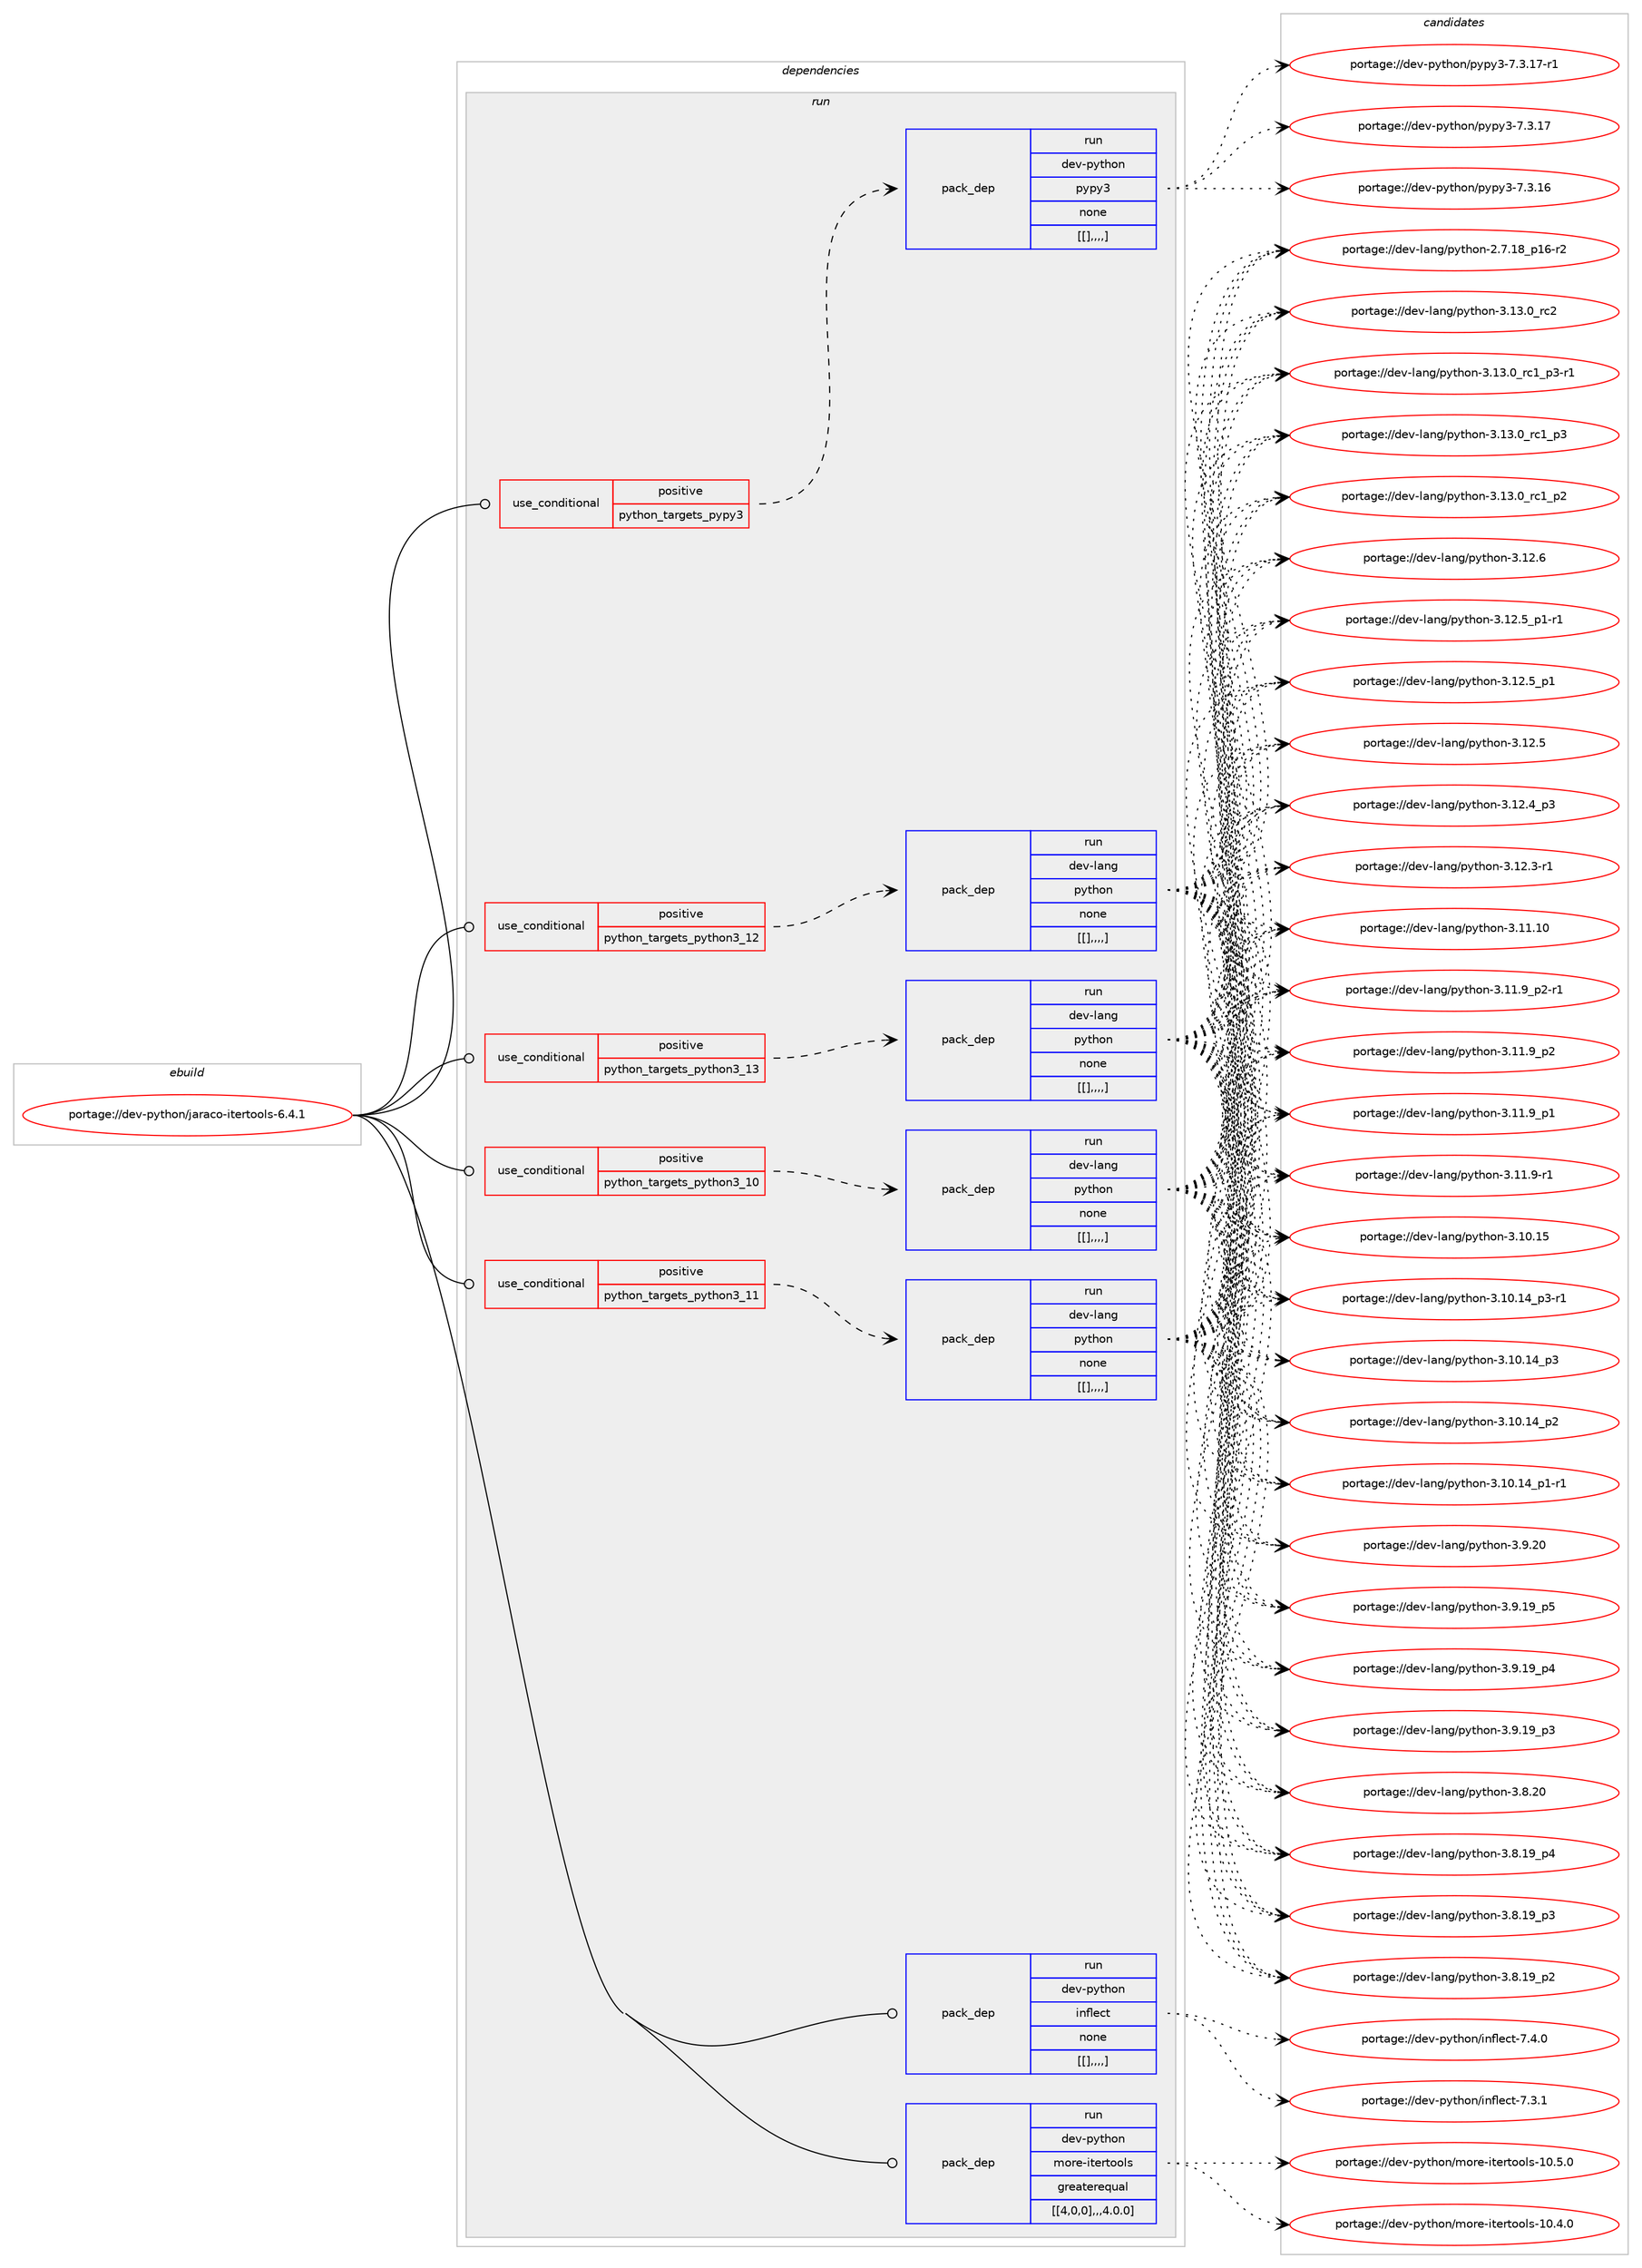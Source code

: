 digraph prolog {

# *************
# Graph options
# *************

newrank=true;
concentrate=true;
compound=true;
graph [rankdir=LR,fontname=Helvetica,fontsize=10,ranksep=1.5];#, ranksep=2.5, nodesep=0.2];
edge  [arrowhead=vee];
node  [fontname=Helvetica,fontsize=10];

# **********
# The ebuild
# **********

subgraph cluster_leftcol {
color=gray;
label=<<i>ebuild</i>>;
id [label="portage://dev-python/jaraco-itertools-6.4.1", color=red, width=4, href="../dev-python/jaraco-itertools-6.4.1.svg"];
}

# ****************
# The dependencies
# ****************

subgraph cluster_midcol {
color=gray;
label=<<i>dependencies</i>>;
subgraph cluster_compile {
fillcolor="#eeeeee";
style=filled;
label=<<i>compile</i>>;
}
subgraph cluster_compileandrun {
fillcolor="#eeeeee";
style=filled;
label=<<i>compile and run</i>>;
}
subgraph cluster_run {
fillcolor="#eeeeee";
style=filled;
label=<<i>run</i>>;
subgraph cond34383 {
dependency149710 [label=<<TABLE BORDER="0" CELLBORDER="1" CELLSPACING="0" CELLPADDING="4"><TR><TD ROWSPAN="3" CELLPADDING="10">use_conditional</TD></TR><TR><TD>positive</TD></TR><TR><TD>python_targets_pypy3</TD></TR></TABLE>>, shape=none, color=red];
subgraph pack114109 {
dependency149711 [label=<<TABLE BORDER="0" CELLBORDER="1" CELLSPACING="0" CELLPADDING="4" WIDTH="220"><TR><TD ROWSPAN="6" CELLPADDING="30">pack_dep</TD></TR><TR><TD WIDTH="110">run</TD></TR><TR><TD>dev-python</TD></TR><TR><TD>pypy3</TD></TR><TR><TD>none</TD></TR><TR><TD>[[],,,,]</TD></TR></TABLE>>, shape=none, color=blue];
}
dependency149710:e -> dependency149711:w [weight=20,style="dashed",arrowhead="vee"];
}
id:e -> dependency149710:w [weight=20,style="solid",arrowhead="odot"];
subgraph cond34384 {
dependency149712 [label=<<TABLE BORDER="0" CELLBORDER="1" CELLSPACING="0" CELLPADDING="4"><TR><TD ROWSPAN="3" CELLPADDING="10">use_conditional</TD></TR><TR><TD>positive</TD></TR><TR><TD>python_targets_python3_10</TD></TR></TABLE>>, shape=none, color=red];
subgraph pack114110 {
dependency149713 [label=<<TABLE BORDER="0" CELLBORDER="1" CELLSPACING="0" CELLPADDING="4" WIDTH="220"><TR><TD ROWSPAN="6" CELLPADDING="30">pack_dep</TD></TR><TR><TD WIDTH="110">run</TD></TR><TR><TD>dev-lang</TD></TR><TR><TD>python</TD></TR><TR><TD>none</TD></TR><TR><TD>[[],,,,]</TD></TR></TABLE>>, shape=none, color=blue];
}
dependency149712:e -> dependency149713:w [weight=20,style="dashed",arrowhead="vee"];
}
id:e -> dependency149712:w [weight=20,style="solid",arrowhead="odot"];
subgraph cond34385 {
dependency149714 [label=<<TABLE BORDER="0" CELLBORDER="1" CELLSPACING="0" CELLPADDING="4"><TR><TD ROWSPAN="3" CELLPADDING="10">use_conditional</TD></TR><TR><TD>positive</TD></TR><TR><TD>python_targets_python3_11</TD></TR></TABLE>>, shape=none, color=red];
subgraph pack114111 {
dependency149715 [label=<<TABLE BORDER="0" CELLBORDER="1" CELLSPACING="0" CELLPADDING="4" WIDTH="220"><TR><TD ROWSPAN="6" CELLPADDING="30">pack_dep</TD></TR><TR><TD WIDTH="110">run</TD></TR><TR><TD>dev-lang</TD></TR><TR><TD>python</TD></TR><TR><TD>none</TD></TR><TR><TD>[[],,,,]</TD></TR></TABLE>>, shape=none, color=blue];
}
dependency149714:e -> dependency149715:w [weight=20,style="dashed",arrowhead="vee"];
}
id:e -> dependency149714:w [weight=20,style="solid",arrowhead="odot"];
subgraph cond34386 {
dependency149716 [label=<<TABLE BORDER="0" CELLBORDER="1" CELLSPACING="0" CELLPADDING="4"><TR><TD ROWSPAN="3" CELLPADDING="10">use_conditional</TD></TR><TR><TD>positive</TD></TR><TR><TD>python_targets_python3_12</TD></TR></TABLE>>, shape=none, color=red];
subgraph pack114112 {
dependency149717 [label=<<TABLE BORDER="0" CELLBORDER="1" CELLSPACING="0" CELLPADDING="4" WIDTH="220"><TR><TD ROWSPAN="6" CELLPADDING="30">pack_dep</TD></TR><TR><TD WIDTH="110">run</TD></TR><TR><TD>dev-lang</TD></TR><TR><TD>python</TD></TR><TR><TD>none</TD></TR><TR><TD>[[],,,,]</TD></TR></TABLE>>, shape=none, color=blue];
}
dependency149716:e -> dependency149717:w [weight=20,style="dashed",arrowhead="vee"];
}
id:e -> dependency149716:w [weight=20,style="solid",arrowhead="odot"];
subgraph cond34387 {
dependency149718 [label=<<TABLE BORDER="0" CELLBORDER="1" CELLSPACING="0" CELLPADDING="4"><TR><TD ROWSPAN="3" CELLPADDING="10">use_conditional</TD></TR><TR><TD>positive</TD></TR><TR><TD>python_targets_python3_13</TD></TR></TABLE>>, shape=none, color=red];
subgraph pack114113 {
dependency149719 [label=<<TABLE BORDER="0" CELLBORDER="1" CELLSPACING="0" CELLPADDING="4" WIDTH="220"><TR><TD ROWSPAN="6" CELLPADDING="30">pack_dep</TD></TR><TR><TD WIDTH="110">run</TD></TR><TR><TD>dev-lang</TD></TR><TR><TD>python</TD></TR><TR><TD>none</TD></TR><TR><TD>[[],,,,]</TD></TR></TABLE>>, shape=none, color=blue];
}
dependency149718:e -> dependency149719:w [weight=20,style="dashed",arrowhead="vee"];
}
id:e -> dependency149718:w [weight=20,style="solid",arrowhead="odot"];
subgraph pack114114 {
dependency149720 [label=<<TABLE BORDER="0" CELLBORDER="1" CELLSPACING="0" CELLPADDING="4" WIDTH="220"><TR><TD ROWSPAN="6" CELLPADDING="30">pack_dep</TD></TR><TR><TD WIDTH="110">run</TD></TR><TR><TD>dev-python</TD></TR><TR><TD>inflect</TD></TR><TR><TD>none</TD></TR><TR><TD>[[],,,,]</TD></TR></TABLE>>, shape=none, color=blue];
}
id:e -> dependency149720:w [weight=20,style="solid",arrowhead="odot"];
subgraph pack114115 {
dependency149721 [label=<<TABLE BORDER="0" CELLBORDER="1" CELLSPACING="0" CELLPADDING="4" WIDTH="220"><TR><TD ROWSPAN="6" CELLPADDING="30">pack_dep</TD></TR><TR><TD WIDTH="110">run</TD></TR><TR><TD>dev-python</TD></TR><TR><TD>more-itertools</TD></TR><TR><TD>greaterequal</TD></TR><TR><TD>[[4,0,0],,,4.0.0]</TD></TR></TABLE>>, shape=none, color=blue];
}
id:e -> dependency149721:w [weight=20,style="solid",arrowhead="odot"];
}
}

# **************
# The candidates
# **************

subgraph cluster_choices {
rank=same;
color=gray;
label=<<i>candidates</i>>;

subgraph choice114109 {
color=black;
nodesep=1;
choice100101118451121211161041111104711212111212151455546514649554511449 [label="portage://dev-python/pypy3-7.3.17-r1", color=red, width=4,href="../dev-python/pypy3-7.3.17-r1.svg"];
choice10010111845112121116104111110471121211121215145554651464955 [label="portage://dev-python/pypy3-7.3.17", color=red, width=4,href="../dev-python/pypy3-7.3.17.svg"];
choice10010111845112121116104111110471121211121215145554651464954 [label="portage://dev-python/pypy3-7.3.16", color=red, width=4,href="../dev-python/pypy3-7.3.16.svg"];
dependency149711:e -> choice100101118451121211161041111104711212111212151455546514649554511449:w [style=dotted,weight="100"];
dependency149711:e -> choice10010111845112121116104111110471121211121215145554651464955:w [style=dotted,weight="100"];
dependency149711:e -> choice10010111845112121116104111110471121211121215145554651464954:w [style=dotted,weight="100"];
}
subgraph choice114110 {
color=black;
nodesep=1;
choice10010111845108971101034711212111610411111045514649514648951149950 [label="portage://dev-lang/python-3.13.0_rc2", color=red, width=4,href="../dev-lang/python-3.13.0_rc2.svg"];
choice1001011184510897110103471121211161041111104551464951464895114994995112514511449 [label="portage://dev-lang/python-3.13.0_rc1_p3-r1", color=red, width=4,href="../dev-lang/python-3.13.0_rc1_p3-r1.svg"];
choice100101118451089711010347112121116104111110455146495146489511499499511251 [label="portage://dev-lang/python-3.13.0_rc1_p3", color=red, width=4,href="../dev-lang/python-3.13.0_rc1_p3.svg"];
choice100101118451089711010347112121116104111110455146495146489511499499511250 [label="portage://dev-lang/python-3.13.0_rc1_p2", color=red, width=4,href="../dev-lang/python-3.13.0_rc1_p2.svg"];
choice10010111845108971101034711212111610411111045514649504654 [label="portage://dev-lang/python-3.12.6", color=red, width=4,href="../dev-lang/python-3.12.6.svg"];
choice1001011184510897110103471121211161041111104551464950465395112494511449 [label="portage://dev-lang/python-3.12.5_p1-r1", color=red, width=4,href="../dev-lang/python-3.12.5_p1-r1.svg"];
choice100101118451089711010347112121116104111110455146495046539511249 [label="portage://dev-lang/python-3.12.5_p1", color=red, width=4,href="../dev-lang/python-3.12.5_p1.svg"];
choice10010111845108971101034711212111610411111045514649504653 [label="portage://dev-lang/python-3.12.5", color=red, width=4,href="../dev-lang/python-3.12.5.svg"];
choice100101118451089711010347112121116104111110455146495046529511251 [label="portage://dev-lang/python-3.12.4_p3", color=red, width=4,href="../dev-lang/python-3.12.4_p3.svg"];
choice100101118451089711010347112121116104111110455146495046514511449 [label="portage://dev-lang/python-3.12.3-r1", color=red, width=4,href="../dev-lang/python-3.12.3-r1.svg"];
choice1001011184510897110103471121211161041111104551464949464948 [label="portage://dev-lang/python-3.11.10", color=red, width=4,href="../dev-lang/python-3.11.10.svg"];
choice1001011184510897110103471121211161041111104551464949465795112504511449 [label="portage://dev-lang/python-3.11.9_p2-r1", color=red, width=4,href="../dev-lang/python-3.11.9_p2-r1.svg"];
choice100101118451089711010347112121116104111110455146494946579511250 [label="portage://dev-lang/python-3.11.9_p2", color=red, width=4,href="../dev-lang/python-3.11.9_p2.svg"];
choice100101118451089711010347112121116104111110455146494946579511249 [label="portage://dev-lang/python-3.11.9_p1", color=red, width=4,href="../dev-lang/python-3.11.9_p1.svg"];
choice100101118451089711010347112121116104111110455146494946574511449 [label="portage://dev-lang/python-3.11.9-r1", color=red, width=4,href="../dev-lang/python-3.11.9-r1.svg"];
choice1001011184510897110103471121211161041111104551464948464953 [label="portage://dev-lang/python-3.10.15", color=red, width=4,href="../dev-lang/python-3.10.15.svg"];
choice100101118451089711010347112121116104111110455146494846495295112514511449 [label="portage://dev-lang/python-3.10.14_p3-r1", color=red, width=4,href="../dev-lang/python-3.10.14_p3-r1.svg"];
choice10010111845108971101034711212111610411111045514649484649529511251 [label="portage://dev-lang/python-3.10.14_p3", color=red, width=4,href="../dev-lang/python-3.10.14_p3.svg"];
choice10010111845108971101034711212111610411111045514649484649529511250 [label="portage://dev-lang/python-3.10.14_p2", color=red, width=4,href="../dev-lang/python-3.10.14_p2.svg"];
choice100101118451089711010347112121116104111110455146494846495295112494511449 [label="portage://dev-lang/python-3.10.14_p1-r1", color=red, width=4,href="../dev-lang/python-3.10.14_p1-r1.svg"];
choice10010111845108971101034711212111610411111045514657465048 [label="portage://dev-lang/python-3.9.20", color=red, width=4,href="../dev-lang/python-3.9.20.svg"];
choice100101118451089711010347112121116104111110455146574649579511253 [label="portage://dev-lang/python-3.9.19_p5", color=red, width=4,href="../dev-lang/python-3.9.19_p5.svg"];
choice100101118451089711010347112121116104111110455146574649579511252 [label="portage://dev-lang/python-3.9.19_p4", color=red, width=4,href="../dev-lang/python-3.9.19_p4.svg"];
choice100101118451089711010347112121116104111110455146574649579511251 [label="portage://dev-lang/python-3.9.19_p3", color=red, width=4,href="../dev-lang/python-3.9.19_p3.svg"];
choice10010111845108971101034711212111610411111045514656465048 [label="portage://dev-lang/python-3.8.20", color=red, width=4,href="../dev-lang/python-3.8.20.svg"];
choice100101118451089711010347112121116104111110455146564649579511252 [label="portage://dev-lang/python-3.8.19_p4", color=red, width=4,href="../dev-lang/python-3.8.19_p4.svg"];
choice100101118451089711010347112121116104111110455146564649579511251 [label="portage://dev-lang/python-3.8.19_p3", color=red, width=4,href="../dev-lang/python-3.8.19_p3.svg"];
choice100101118451089711010347112121116104111110455146564649579511250 [label="portage://dev-lang/python-3.8.19_p2", color=red, width=4,href="../dev-lang/python-3.8.19_p2.svg"];
choice100101118451089711010347112121116104111110455046554649569511249544511450 [label="portage://dev-lang/python-2.7.18_p16-r2", color=red, width=4,href="../dev-lang/python-2.7.18_p16-r2.svg"];
dependency149713:e -> choice10010111845108971101034711212111610411111045514649514648951149950:w [style=dotted,weight="100"];
dependency149713:e -> choice1001011184510897110103471121211161041111104551464951464895114994995112514511449:w [style=dotted,weight="100"];
dependency149713:e -> choice100101118451089711010347112121116104111110455146495146489511499499511251:w [style=dotted,weight="100"];
dependency149713:e -> choice100101118451089711010347112121116104111110455146495146489511499499511250:w [style=dotted,weight="100"];
dependency149713:e -> choice10010111845108971101034711212111610411111045514649504654:w [style=dotted,weight="100"];
dependency149713:e -> choice1001011184510897110103471121211161041111104551464950465395112494511449:w [style=dotted,weight="100"];
dependency149713:e -> choice100101118451089711010347112121116104111110455146495046539511249:w [style=dotted,weight="100"];
dependency149713:e -> choice10010111845108971101034711212111610411111045514649504653:w [style=dotted,weight="100"];
dependency149713:e -> choice100101118451089711010347112121116104111110455146495046529511251:w [style=dotted,weight="100"];
dependency149713:e -> choice100101118451089711010347112121116104111110455146495046514511449:w [style=dotted,weight="100"];
dependency149713:e -> choice1001011184510897110103471121211161041111104551464949464948:w [style=dotted,weight="100"];
dependency149713:e -> choice1001011184510897110103471121211161041111104551464949465795112504511449:w [style=dotted,weight="100"];
dependency149713:e -> choice100101118451089711010347112121116104111110455146494946579511250:w [style=dotted,weight="100"];
dependency149713:e -> choice100101118451089711010347112121116104111110455146494946579511249:w [style=dotted,weight="100"];
dependency149713:e -> choice100101118451089711010347112121116104111110455146494946574511449:w [style=dotted,weight="100"];
dependency149713:e -> choice1001011184510897110103471121211161041111104551464948464953:w [style=dotted,weight="100"];
dependency149713:e -> choice100101118451089711010347112121116104111110455146494846495295112514511449:w [style=dotted,weight="100"];
dependency149713:e -> choice10010111845108971101034711212111610411111045514649484649529511251:w [style=dotted,weight="100"];
dependency149713:e -> choice10010111845108971101034711212111610411111045514649484649529511250:w [style=dotted,weight="100"];
dependency149713:e -> choice100101118451089711010347112121116104111110455146494846495295112494511449:w [style=dotted,weight="100"];
dependency149713:e -> choice10010111845108971101034711212111610411111045514657465048:w [style=dotted,weight="100"];
dependency149713:e -> choice100101118451089711010347112121116104111110455146574649579511253:w [style=dotted,weight="100"];
dependency149713:e -> choice100101118451089711010347112121116104111110455146574649579511252:w [style=dotted,weight="100"];
dependency149713:e -> choice100101118451089711010347112121116104111110455146574649579511251:w [style=dotted,weight="100"];
dependency149713:e -> choice10010111845108971101034711212111610411111045514656465048:w [style=dotted,weight="100"];
dependency149713:e -> choice100101118451089711010347112121116104111110455146564649579511252:w [style=dotted,weight="100"];
dependency149713:e -> choice100101118451089711010347112121116104111110455146564649579511251:w [style=dotted,weight="100"];
dependency149713:e -> choice100101118451089711010347112121116104111110455146564649579511250:w [style=dotted,weight="100"];
dependency149713:e -> choice100101118451089711010347112121116104111110455046554649569511249544511450:w [style=dotted,weight="100"];
}
subgraph choice114111 {
color=black;
nodesep=1;
choice10010111845108971101034711212111610411111045514649514648951149950 [label="portage://dev-lang/python-3.13.0_rc2", color=red, width=4,href="../dev-lang/python-3.13.0_rc2.svg"];
choice1001011184510897110103471121211161041111104551464951464895114994995112514511449 [label="portage://dev-lang/python-3.13.0_rc1_p3-r1", color=red, width=4,href="../dev-lang/python-3.13.0_rc1_p3-r1.svg"];
choice100101118451089711010347112121116104111110455146495146489511499499511251 [label="portage://dev-lang/python-3.13.0_rc1_p3", color=red, width=4,href="../dev-lang/python-3.13.0_rc1_p3.svg"];
choice100101118451089711010347112121116104111110455146495146489511499499511250 [label="portage://dev-lang/python-3.13.0_rc1_p2", color=red, width=4,href="../dev-lang/python-3.13.0_rc1_p2.svg"];
choice10010111845108971101034711212111610411111045514649504654 [label="portage://dev-lang/python-3.12.6", color=red, width=4,href="../dev-lang/python-3.12.6.svg"];
choice1001011184510897110103471121211161041111104551464950465395112494511449 [label="portage://dev-lang/python-3.12.5_p1-r1", color=red, width=4,href="../dev-lang/python-3.12.5_p1-r1.svg"];
choice100101118451089711010347112121116104111110455146495046539511249 [label="portage://dev-lang/python-3.12.5_p1", color=red, width=4,href="../dev-lang/python-3.12.5_p1.svg"];
choice10010111845108971101034711212111610411111045514649504653 [label="portage://dev-lang/python-3.12.5", color=red, width=4,href="../dev-lang/python-3.12.5.svg"];
choice100101118451089711010347112121116104111110455146495046529511251 [label="portage://dev-lang/python-3.12.4_p3", color=red, width=4,href="../dev-lang/python-3.12.4_p3.svg"];
choice100101118451089711010347112121116104111110455146495046514511449 [label="portage://dev-lang/python-3.12.3-r1", color=red, width=4,href="../dev-lang/python-3.12.3-r1.svg"];
choice1001011184510897110103471121211161041111104551464949464948 [label="portage://dev-lang/python-3.11.10", color=red, width=4,href="../dev-lang/python-3.11.10.svg"];
choice1001011184510897110103471121211161041111104551464949465795112504511449 [label="portage://dev-lang/python-3.11.9_p2-r1", color=red, width=4,href="../dev-lang/python-3.11.9_p2-r1.svg"];
choice100101118451089711010347112121116104111110455146494946579511250 [label="portage://dev-lang/python-3.11.9_p2", color=red, width=4,href="../dev-lang/python-3.11.9_p2.svg"];
choice100101118451089711010347112121116104111110455146494946579511249 [label="portage://dev-lang/python-3.11.9_p1", color=red, width=4,href="../dev-lang/python-3.11.9_p1.svg"];
choice100101118451089711010347112121116104111110455146494946574511449 [label="portage://dev-lang/python-3.11.9-r1", color=red, width=4,href="../dev-lang/python-3.11.9-r1.svg"];
choice1001011184510897110103471121211161041111104551464948464953 [label="portage://dev-lang/python-3.10.15", color=red, width=4,href="../dev-lang/python-3.10.15.svg"];
choice100101118451089711010347112121116104111110455146494846495295112514511449 [label="portage://dev-lang/python-3.10.14_p3-r1", color=red, width=4,href="../dev-lang/python-3.10.14_p3-r1.svg"];
choice10010111845108971101034711212111610411111045514649484649529511251 [label="portage://dev-lang/python-3.10.14_p3", color=red, width=4,href="../dev-lang/python-3.10.14_p3.svg"];
choice10010111845108971101034711212111610411111045514649484649529511250 [label="portage://dev-lang/python-3.10.14_p2", color=red, width=4,href="../dev-lang/python-3.10.14_p2.svg"];
choice100101118451089711010347112121116104111110455146494846495295112494511449 [label="portage://dev-lang/python-3.10.14_p1-r1", color=red, width=4,href="../dev-lang/python-3.10.14_p1-r1.svg"];
choice10010111845108971101034711212111610411111045514657465048 [label="portage://dev-lang/python-3.9.20", color=red, width=4,href="../dev-lang/python-3.9.20.svg"];
choice100101118451089711010347112121116104111110455146574649579511253 [label="portage://dev-lang/python-3.9.19_p5", color=red, width=4,href="../dev-lang/python-3.9.19_p5.svg"];
choice100101118451089711010347112121116104111110455146574649579511252 [label="portage://dev-lang/python-3.9.19_p4", color=red, width=4,href="../dev-lang/python-3.9.19_p4.svg"];
choice100101118451089711010347112121116104111110455146574649579511251 [label="portage://dev-lang/python-3.9.19_p3", color=red, width=4,href="../dev-lang/python-3.9.19_p3.svg"];
choice10010111845108971101034711212111610411111045514656465048 [label="portage://dev-lang/python-3.8.20", color=red, width=4,href="../dev-lang/python-3.8.20.svg"];
choice100101118451089711010347112121116104111110455146564649579511252 [label="portage://dev-lang/python-3.8.19_p4", color=red, width=4,href="../dev-lang/python-3.8.19_p4.svg"];
choice100101118451089711010347112121116104111110455146564649579511251 [label="portage://dev-lang/python-3.8.19_p3", color=red, width=4,href="../dev-lang/python-3.8.19_p3.svg"];
choice100101118451089711010347112121116104111110455146564649579511250 [label="portage://dev-lang/python-3.8.19_p2", color=red, width=4,href="../dev-lang/python-3.8.19_p2.svg"];
choice100101118451089711010347112121116104111110455046554649569511249544511450 [label="portage://dev-lang/python-2.7.18_p16-r2", color=red, width=4,href="../dev-lang/python-2.7.18_p16-r2.svg"];
dependency149715:e -> choice10010111845108971101034711212111610411111045514649514648951149950:w [style=dotted,weight="100"];
dependency149715:e -> choice1001011184510897110103471121211161041111104551464951464895114994995112514511449:w [style=dotted,weight="100"];
dependency149715:e -> choice100101118451089711010347112121116104111110455146495146489511499499511251:w [style=dotted,weight="100"];
dependency149715:e -> choice100101118451089711010347112121116104111110455146495146489511499499511250:w [style=dotted,weight="100"];
dependency149715:e -> choice10010111845108971101034711212111610411111045514649504654:w [style=dotted,weight="100"];
dependency149715:e -> choice1001011184510897110103471121211161041111104551464950465395112494511449:w [style=dotted,weight="100"];
dependency149715:e -> choice100101118451089711010347112121116104111110455146495046539511249:w [style=dotted,weight="100"];
dependency149715:e -> choice10010111845108971101034711212111610411111045514649504653:w [style=dotted,weight="100"];
dependency149715:e -> choice100101118451089711010347112121116104111110455146495046529511251:w [style=dotted,weight="100"];
dependency149715:e -> choice100101118451089711010347112121116104111110455146495046514511449:w [style=dotted,weight="100"];
dependency149715:e -> choice1001011184510897110103471121211161041111104551464949464948:w [style=dotted,weight="100"];
dependency149715:e -> choice1001011184510897110103471121211161041111104551464949465795112504511449:w [style=dotted,weight="100"];
dependency149715:e -> choice100101118451089711010347112121116104111110455146494946579511250:w [style=dotted,weight="100"];
dependency149715:e -> choice100101118451089711010347112121116104111110455146494946579511249:w [style=dotted,weight="100"];
dependency149715:e -> choice100101118451089711010347112121116104111110455146494946574511449:w [style=dotted,weight="100"];
dependency149715:e -> choice1001011184510897110103471121211161041111104551464948464953:w [style=dotted,weight="100"];
dependency149715:e -> choice100101118451089711010347112121116104111110455146494846495295112514511449:w [style=dotted,weight="100"];
dependency149715:e -> choice10010111845108971101034711212111610411111045514649484649529511251:w [style=dotted,weight="100"];
dependency149715:e -> choice10010111845108971101034711212111610411111045514649484649529511250:w [style=dotted,weight="100"];
dependency149715:e -> choice100101118451089711010347112121116104111110455146494846495295112494511449:w [style=dotted,weight="100"];
dependency149715:e -> choice10010111845108971101034711212111610411111045514657465048:w [style=dotted,weight="100"];
dependency149715:e -> choice100101118451089711010347112121116104111110455146574649579511253:w [style=dotted,weight="100"];
dependency149715:e -> choice100101118451089711010347112121116104111110455146574649579511252:w [style=dotted,weight="100"];
dependency149715:e -> choice100101118451089711010347112121116104111110455146574649579511251:w [style=dotted,weight="100"];
dependency149715:e -> choice10010111845108971101034711212111610411111045514656465048:w [style=dotted,weight="100"];
dependency149715:e -> choice100101118451089711010347112121116104111110455146564649579511252:w [style=dotted,weight="100"];
dependency149715:e -> choice100101118451089711010347112121116104111110455146564649579511251:w [style=dotted,weight="100"];
dependency149715:e -> choice100101118451089711010347112121116104111110455146564649579511250:w [style=dotted,weight="100"];
dependency149715:e -> choice100101118451089711010347112121116104111110455046554649569511249544511450:w [style=dotted,weight="100"];
}
subgraph choice114112 {
color=black;
nodesep=1;
choice10010111845108971101034711212111610411111045514649514648951149950 [label="portage://dev-lang/python-3.13.0_rc2", color=red, width=4,href="../dev-lang/python-3.13.0_rc2.svg"];
choice1001011184510897110103471121211161041111104551464951464895114994995112514511449 [label="portage://dev-lang/python-3.13.0_rc1_p3-r1", color=red, width=4,href="../dev-lang/python-3.13.0_rc1_p3-r1.svg"];
choice100101118451089711010347112121116104111110455146495146489511499499511251 [label="portage://dev-lang/python-3.13.0_rc1_p3", color=red, width=4,href="../dev-lang/python-3.13.0_rc1_p3.svg"];
choice100101118451089711010347112121116104111110455146495146489511499499511250 [label="portage://dev-lang/python-3.13.0_rc1_p2", color=red, width=4,href="../dev-lang/python-3.13.0_rc1_p2.svg"];
choice10010111845108971101034711212111610411111045514649504654 [label="portage://dev-lang/python-3.12.6", color=red, width=4,href="../dev-lang/python-3.12.6.svg"];
choice1001011184510897110103471121211161041111104551464950465395112494511449 [label="portage://dev-lang/python-3.12.5_p1-r1", color=red, width=4,href="../dev-lang/python-3.12.5_p1-r1.svg"];
choice100101118451089711010347112121116104111110455146495046539511249 [label="portage://dev-lang/python-3.12.5_p1", color=red, width=4,href="../dev-lang/python-3.12.5_p1.svg"];
choice10010111845108971101034711212111610411111045514649504653 [label="portage://dev-lang/python-3.12.5", color=red, width=4,href="../dev-lang/python-3.12.5.svg"];
choice100101118451089711010347112121116104111110455146495046529511251 [label="portage://dev-lang/python-3.12.4_p3", color=red, width=4,href="../dev-lang/python-3.12.4_p3.svg"];
choice100101118451089711010347112121116104111110455146495046514511449 [label="portage://dev-lang/python-3.12.3-r1", color=red, width=4,href="../dev-lang/python-3.12.3-r1.svg"];
choice1001011184510897110103471121211161041111104551464949464948 [label="portage://dev-lang/python-3.11.10", color=red, width=4,href="../dev-lang/python-3.11.10.svg"];
choice1001011184510897110103471121211161041111104551464949465795112504511449 [label="portage://dev-lang/python-3.11.9_p2-r1", color=red, width=4,href="../dev-lang/python-3.11.9_p2-r1.svg"];
choice100101118451089711010347112121116104111110455146494946579511250 [label="portage://dev-lang/python-3.11.9_p2", color=red, width=4,href="../dev-lang/python-3.11.9_p2.svg"];
choice100101118451089711010347112121116104111110455146494946579511249 [label="portage://dev-lang/python-3.11.9_p1", color=red, width=4,href="../dev-lang/python-3.11.9_p1.svg"];
choice100101118451089711010347112121116104111110455146494946574511449 [label="portage://dev-lang/python-3.11.9-r1", color=red, width=4,href="../dev-lang/python-3.11.9-r1.svg"];
choice1001011184510897110103471121211161041111104551464948464953 [label="portage://dev-lang/python-3.10.15", color=red, width=4,href="../dev-lang/python-3.10.15.svg"];
choice100101118451089711010347112121116104111110455146494846495295112514511449 [label="portage://dev-lang/python-3.10.14_p3-r1", color=red, width=4,href="../dev-lang/python-3.10.14_p3-r1.svg"];
choice10010111845108971101034711212111610411111045514649484649529511251 [label="portage://dev-lang/python-3.10.14_p3", color=red, width=4,href="../dev-lang/python-3.10.14_p3.svg"];
choice10010111845108971101034711212111610411111045514649484649529511250 [label="portage://dev-lang/python-3.10.14_p2", color=red, width=4,href="../dev-lang/python-3.10.14_p2.svg"];
choice100101118451089711010347112121116104111110455146494846495295112494511449 [label="portage://dev-lang/python-3.10.14_p1-r1", color=red, width=4,href="../dev-lang/python-3.10.14_p1-r1.svg"];
choice10010111845108971101034711212111610411111045514657465048 [label="portage://dev-lang/python-3.9.20", color=red, width=4,href="../dev-lang/python-3.9.20.svg"];
choice100101118451089711010347112121116104111110455146574649579511253 [label="portage://dev-lang/python-3.9.19_p5", color=red, width=4,href="../dev-lang/python-3.9.19_p5.svg"];
choice100101118451089711010347112121116104111110455146574649579511252 [label="portage://dev-lang/python-3.9.19_p4", color=red, width=4,href="../dev-lang/python-3.9.19_p4.svg"];
choice100101118451089711010347112121116104111110455146574649579511251 [label="portage://dev-lang/python-3.9.19_p3", color=red, width=4,href="../dev-lang/python-3.9.19_p3.svg"];
choice10010111845108971101034711212111610411111045514656465048 [label="portage://dev-lang/python-3.8.20", color=red, width=4,href="../dev-lang/python-3.8.20.svg"];
choice100101118451089711010347112121116104111110455146564649579511252 [label="portage://dev-lang/python-3.8.19_p4", color=red, width=4,href="../dev-lang/python-3.8.19_p4.svg"];
choice100101118451089711010347112121116104111110455146564649579511251 [label="portage://dev-lang/python-3.8.19_p3", color=red, width=4,href="../dev-lang/python-3.8.19_p3.svg"];
choice100101118451089711010347112121116104111110455146564649579511250 [label="portage://dev-lang/python-3.8.19_p2", color=red, width=4,href="../dev-lang/python-3.8.19_p2.svg"];
choice100101118451089711010347112121116104111110455046554649569511249544511450 [label="portage://dev-lang/python-2.7.18_p16-r2", color=red, width=4,href="../dev-lang/python-2.7.18_p16-r2.svg"];
dependency149717:e -> choice10010111845108971101034711212111610411111045514649514648951149950:w [style=dotted,weight="100"];
dependency149717:e -> choice1001011184510897110103471121211161041111104551464951464895114994995112514511449:w [style=dotted,weight="100"];
dependency149717:e -> choice100101118451089711010347112121116104111110455146495146489511499499511251:w [style=dotted,weight="100"];
dependency149717:e -> choice100101118451089711010347112121116104111110455146495146489511499499511250:w [style=dotted,weight="100"];
dependency149717:e -> choice10010111845108971101034711212111610411111045514649504654:w [style=dotted,weight="100"];
dependency149717:e -> choice1001011184510897110103471121211161041111104551464950465395112494511449:w [style=dotted,weight="100"];
dependency149717:e -> choice100101118451089711010347112121116104111110455146495046539511249:w [style=dotted,weight="100"];
dependency149717:e -> choice10010111845108971101034711212111610411111045514649504653:w [style=dotted,weight="100"];
dependency149717:e -> choice100101118451089711010347112121116104111110455146495046529511251:w [style=dotted,weight="100"];
dependency149717:e -> choice100101118451089711010347112121116104111110455146495046514511449:w [style=dotted,weight="100"];
dependency149717:e -> choice1001011184510897110103471121211161041111104551464949464948:w [style=dotted,weight="100"];
dependency149717:e -> choice1001011184510897110103471121211161041111104551464949465795112504511449:w [style=dotted,weight="100"];
dependency149717:e -> choice100101118451089711010347112121116104111110455146494946579511250:w [style=dotted,weight="100"];
dependency149717:e -> choice100101118451089711010347112121116104111110455146494946579511249:w [style=dotted,weight="100"];
dependency149717:e -> choice100101118451089711010347112121116104111110455146494946574511449:w [style=dotted,weight="100"];
dependency149717:e -> choice1001011184510897110103471121211161041111104551464948464953:w [style=dotted,weight="100"];
dependency149717:e -> choice100101118451089711010347112121116104111110455146494846495295112514511449:w [style=dotted,weight="100"];
dependency149717:e -> choice10010111845108971101034711212111610411111045514649484649529511251:w [style=dotted,weight="100"];
dependency149717:e -> choice10010111845108971101034711212111610411111045514649484649529511250:w [style=dotted,weight="100"];
dependency149717:e -> choice100101118451089711010347112121116104111110455146494846495295112494511449:w [style=dotted,weight="100"];
dependency149717:e -> choice10010111845108971101034711212111610411111045514657465048:w [style=dotted,weight="100"];
dependency149717:e -> choice100101118451089711010347112121116104111110455146574649579511253:w [style=dotted,weight="100"];
dependency149717:e -> choice100101118451089711010347112121116104111110455146574649579511252:w [style=dotted,weight="100"];
dependency149717:e -> choice100101118451089711010347112121116104111110455146574649579511251:w [style=dotted,weight="100"];
dependency149717:e -> choice10010111845108971101034711212111610411111045514656465048:w [style=dotted,weight="100"];
dependency149717:e -> choice100101118451089711010347112121116104111110455146564649579511252:w [style=dotted,weight="100"];
dependency149717:e -> choice100101118451089711010347112121116104111110455146564649579511251:w [style=dotted,weight="100"];
dependency149717:e -> choice100101118451089711010347112121116104111110455146564649579511250:w [style=dotted,weight="100"];
dependency149717:e -> choice100101118451089711010347112121116104111110455046554649569511249544511450:w [style=dotted,weight="100"];
}
subgraph choice114113 {
color=black;
nodesep=1;
choice10010111845108971101034711212111610411111045514649514648951149950 [label="portage://dev-lang/python-3.13.0_rc2", color=red, width=4,href="../dev-lang/python-3.13.0_rc2.svg"];
choice1001011184510897110103471121211161041111104551464951464895114994995112514511449 [label="portage://dev-lang/python-3.13.0_rc1_p3-r1", color=red, width=4,href="../dev-lang/python-3.13.0_rc1_p3-r1.svg"];
choice100101118451089711010347112121116104111110455146495146489511499499511251 [label="portage://dev-lang/python-3.13.0_rc1_p3", color=red, width=4,href="../dev-lang/python-3.13.0_rc1_p3.svg"];
choice100101118451089711010347112121116104111110455146495146489511499499511250 [label="portage://dev-lang/python-3.13.0_rc1_p2", color=red, width=4,href="../dev-lang/python-3.13.0_rc1_p2.svg"];
choice10010111845108971101034711212111610411111045514649504654 [label="portage://dev-lang/python-3.12.6", color=red, width=4,href="../dev-lang/python-3.12.6.svg"];
choice1001011184510897110103471121211161041111104551464950465395112494511449 [label="portage://dev-lang/python-3.12.5_p1-r1", color=red, width=4,href="../dev-lang/python-3.12.5_p1-r1.svg"];
choice100101118451089711010347112121116104111110455146495046539511249 [label="portage://dev-lang/python-3.12.5_p1", color=red, width=4,href="../dev-lang/python-3.12.5_p1.svg"];
choice10010111845108971101034711212111610411111045514649504653 [label="portage://dev-lang/python-3.12.5", color=red, width=4,href="../dev-lang/python-3.12.5.svg"];
choice100101118451089711010347112121116104111110455146495046529511251 [label="portage://dev-lang/python-3.12.4_p3", color=red, width=4,href="../dev-lang/python-3.12.4_p3.svg"];
choice100101118451089711010347112121116104111110455146495046514511449 [label="portage://dev-lang/python-3.12.3-r1", color=red, width=4,href="../dev-lang/python-3.12.3-r1.svg"];
choice1001011184510897110103471121211161041111104551464949464948 [label="portage://dev-lang/python-3.11.10", color=red, width=4,href="../dev-lang/python-3.11.10.svg"];
choice1001011184510897110103471121211161041111104551464949465795112504511449 [label="portage://dev-lang/python-3.11.9_p2-r1", color=red, width=4,href="../dev-lang/python-3.11.9_p2-r1.svg"];
choice100101118451089711010347112121116104111110455146494946579511250 [label="portage://dev-lang/python-3.11.9_p2", color=red, width=4,href="../dev-lang/python-3.11.9_p2.svg"];
choice100101118451089711010347112121116104111110455146494946579511249 [label="portage://dev-lang/python-3.11.9_p1", color=red, width=4,href="../dev-lang/python-3.11.9_p1.svg"];
choice100101118451089711010347112121116104111110455146494946574511449 [label="portage://dev-lang/python-3.11.9-r1", color=red, width=4,href="../dev-lang/python-3.11.9-r1.svg"];
choice1001011184510897110103471121211161041111104551464948464953 [label="portage://dev-lang/python-3.10.15", color=red, width=4,href="../dev-lang/python-3.10.15.svg"];
choice100101118451089711010347112121116104111110455146494846495295112514511449 [label="portage://dev-lang/python-3.10.14_p3-r1", color=red, width=4,href="../dev-lang/python-3.10.14_p3-r1.svg"];
choice10010111845108971101034711212111610411111045514649484649529511251 [label="portage://dev-lang/python-3.10.14_p3", color=red, width=4,href="../dev-lang/python-3.10.14_p3.svg"];
choice10010111845108971101034711212111610411111045514649484649529511250 [label="portage://dev-lang/python-3.10.14_p2", color=red, width=4,href="../dev-lang/python-3.10.14_p2.svg"];
choice100101118451089711010347112121116104111110455146494846495295112494511449 [label="portage://dev-lang/python-3.10.14_p1-r1", color=red, width=4,href="../dev-lang/python-3.10.14_p1-r1.svg"];
choice10010111845108971101034711212111610411111045514657465048 [label="portage://dev-lang/python-3.9.20", color=red, width=4,href="../dev-lang/python-3.9.20.svg"];
choice100101118451089711010347112121116104111110455146574649579511253 [label="portage://dev-lang/python-3.9.19_p5", color=red, width=4,href="../dev-lang/python-3.9.19_p5.svg"];
choice100101118451089711010347112121116104111110455146574649579511252 [label="portage://dev-lang/python-3.9.19_p4", color=red, width=4,href="../dev-lang/python-3.9.19_p4.svg"];
choice100101118451089711010347112121116104111110455146574649579511251 [label="portage://dev-lang/python-3.9.19_p3", color=red, width=4,href="../dev-lang/python-3.9.19_p3.svg"];
choice10010111845108971101034711212111610411111045514656465048 [label="portage://dev-lang/python-3.8.20", color=red, width=4,href="../dev-lang/python-3.8.20.svg"];
choice100101118451089711010347112121116104111110455146564649579511252 [label="portage://dev-lang/python-3.8.19_p4", color=red, width=4,href="../dev-lang/python-3.8.19_p4.svg"];
choice100101118451089711010347112121116104111110455146564649579511251 [label="portage://dev-lang/python-3.8.19_p3", color=red, width=4,href="../dev-lang/python-3.8.19_p3.svg"];
choice100101118451089711010347112121116104111110455146564649579511250 [label="portage://dev-lang/python-3.8.19_p2", color=red, width=4,href="../dev-lang/python-3.8.19_p2.svg"];
choice100101118451089711010347112121116104111110455046554649569511249544511450 [label="portage://dev-lang/python-2.7.18_p16-r2", color=red, width=4,href="../dev-lang/python-2.7.18_p16-r2.svg"];
dependency149719:e -> choice10010111845108971101034711212111610411111045514649514648951149950:w [style=dotted,weight="100"];
dependency149719:e -> choice1001011184510897110103471121211161041111104551464951464895114994995112514511449:w [style=dotted,weight="100"];
dependency149719:e -> choice100101118451089711010347112121116104111110455146495146489511499499511251:w [style=dotted,weight="100"];
dependency149719:e -> choice100101118451089711010347112121116104111110455146495146489511499499511250:w [style=dotted,weight="100"];
dependency149719:e -> choice10010111845108971101034711212111610411111045514649504654:w [style=dotted,weight="100"];
dependency149719:e -> choice1001011184510897110103471121211161041111104551464950465395112494511449:w [style=dotted,weight="100"];
dependency149719:e -> choice100101118451089711010347112121116104111110455146495046539511249:w [style=dotted,weight="100"];
dependency149719:e -> choice10010111845108971101034711212111610411111045514649504653:w [style=dotted,weight="100"];
dependency149719:e -> choice100101118451089711010347112121116104111110455146495046529511251:w [style=dotted,weight="100"];
dependency149719:e -> choice100101118451089711010347112121116104111110455146495046514511449:w [style=dotted,weight="100"];
dependency149719:e -> choice1001011184510897110103471121211161041111104551464949464948:w [style=dotted,weight="100"];
dependency149719:e -> choice1001011184510897110103471121211161041111104551464949465795112504511449:w [style=dotted,weight="100"];
dependency149719:e -> choice100101118451089711010347112121116104111110455146494946579511250:w [style=dotted,weight="100"];
dependency149719:e -> choice100101118451089711010347112121116104111110455146494946579511249:w [style=dotted,weight="100"];
dependency149719:e -> choice100101118451089711010347112121116104111110455146494946574511449:w [style=dotted,weight="100"];
dependency149719:e -> choice1001011184510897110103471121211161041111104551464948464953:w [style=dotted,weight="100"];
dependency149719:e -> choice100101118451089711010347112121116104111110455146494846495295112514511449:w [style=dotted,weight="100"];
dependency149719:e -> choice10010111845108971101034711212111610411111045514649484649529511251:w [style=dotted,weight="100"];
dependency149719:e -> choice10010111845108971101034711212111610411111045514649484649529511250:w [style=dotted,weight="100"];
dependency149719:e -> choice100101118451089711010347112121116104111110455146494846495295112494511449:w [style=dotted,weight="100"];
dependency149719:e -> choice10010111845108971101034711212111610411111045514657465048:w [style=dotted,weight="100"];
dependency149719:e -> choice100101118451089711010347112121116104111110455146574649579511253:w [style=dotted,weight="100"];
dependency149719:e -> choice100101118451089711010347112121116104111110455146574649579511252:w [style=dotted,weight="100"];
dependency149719:e -> choice100101118451089711010347112121116104111110455146574649579511251:w [style=dotted,weight="100"];
dependency149719:e -> choice10010111845108971101034711212111610411111045514656465048:w [style=dotted,weight="100"];
dependency149719:e -> choice100101118451089711010347112121116104111110455146564649579511252:w [style=dotted,weight="100"];
dependency149719:e -> choice100101118451089711010347112121116104111110455146564649579511251:w [style=dotted,weight="100"];
dependency149719:e -> choice100101118451089711010347112121116104111110455146564649579511250:w [style=dotted,weight="100"];
dependency149719:e -> choice100101118451089711010347112121116104111110455046554649569511249544511450:w [style=dotted,weight="100"];
}
subgraph choice114114 {
color=black;
nodesep=1;
choice100101118451121211161041111104710511010210810199116455546524648 [label="portage://dev-python/inflect-7.4.0", color=red, width=4,href="../dev-python/inflect-7.4.0.svg"];
choice100101118451121211161041111104710511010210810199116455546514649 [label="portage://dev-python/inflect-7.3.1", color=red, width=4,href="../dev-python/inflect-7.3.1.svg"];
dependency149720:e -> choice100101118451121211161041111104710511010210810199116455546524648:w [style=dotted,weight="100"];
dependency149720:e -> choice100101118451121211161041111104710511010210810199116455546514649:w [style=dotted,weight="100"];
}
subgraph choice114115 {
color=black;
nodesep=1;
choice10010111845112121116104111110471091111141014510511610111411611111110811545494846534648 [label="portage://dev-python/more-itertools-10.5.0", color=red, width=4,href="../dev-python/more-itertools-10.5.0.svg"];
choice10010111845112121116104111110471091111141014510511610111411611111110811545494846524648 [label="portage://dev-python/more-itertools-10.4.0", color=red, width=4,href="../dev-python/more-itertools-10.4.0.svg"];
dependency149721:e -> choice10010111845112121116104111110471091111141014510511610111411611111110811545494846534648:w [style=dotted,weight="100"];
dependency149721:e -> choice10010111845112121116104111110471091111141014510511610111411611111110811545494846524648:w [style=dotted,weight="100"];
}
}

}
